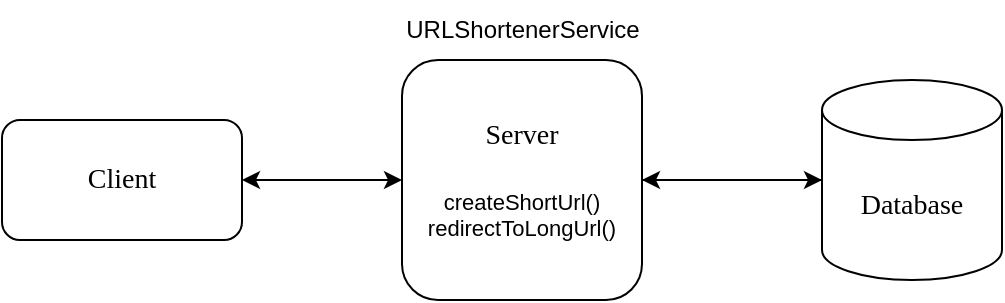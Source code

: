 <mxfile version="26.1.1">
  <diagram name="Page-1" id="WBEF1U1-jaT0IrMmuTwB">
    <mxGraphModel dx="984" dy="695" grid="1" gridSize="10" guides="1" tooltips="1" connect="1" arrows="1" fold="1" page="1" pageScale="1" pageWidth="827" pageHeight="1169" math="0" shadow="0">
      <root>
        <mxCell id="0" />
        <mxCell id="1" parent="0" />
        <mxCell id="IOIDxSOCkkZb6USw9uUd-1" value="&lt;font face=&quot;Verdana&quot; style=&quot;font-size: 14px;&quot;&gt;Client&lt;/font&gt;" style="rounded=1;whiteSpace=wrap;html=1;" vertex="1" parent="1">
          <mxGeometry x="190" y="200" width="120" height="60" as="geometry" />
        </mxCell>
        <mxCell id="IOIDxSOCkkZb6USw9uUd-3" value="&lt;font face=&quot;Verdana&quot; style=&quot;font-size: 14px;&quot;&gt;Server&lt;/font&gt;&lt;div&gt;&lt;font face=&quot;Verdana&quot;&gt;&lt;span style=&quot;font-size: 14px;&quot;&gt;&lt;br&gt;&lt;/span&gt;&lt;/font&gt;&lt;div&gt;&lt;span style=&quot;font-size: 11px; white-space: nowrap; background-color: rgb(255, 255, 255);&quot;&gt;createShortUrl()&lt;/span&gt;&lt;div style=&quot;font-size: 11px; white-space: nowrap; background-color: rgb(255, 255, 255);&quot;&gt;redirectToLongUrl()&lt;/div&gt;&lt;/div&gt;&lt;/div&gt;" style="rounded=1;whiteSpace=wrap;html=1;" vertex="1" parent="1">
          <mxGeometry x="390" y="170" width="120" height="120" as="geometry" />
        </mxCell>
        <mxCell id="IOIDxSOCkkZb6USw9uUd-4" value="" style="endArrow=classic;startArrow=classic;html=1;rounded=0;entryX=0;entryY=0.5;entryDx=0;entryDy=0;exitX=1;exitY=0.5;exitDx=0;exitDy=0;" edge="1" parent="1" source="IOIDxSOCkkZb6USw9uUd-1" target="IOIDxSOCkkZb6USw9uUd-3">
          <mxGeometry width="50" height="50" relative="1" as="geometry">
            <mxPoint x="260" y="225" as="sourcePoint" />
            <mxPoint x="310" y="175" as="targetPoint" />
          </mxGeometry>
        </mxCell>
        <mxCell id="IOIDxSOCkkZb6USw9uUd-8" style="edgeStyle=orthogonalEdgeStyle;rounded=0;orthogonalLoop=1;jettySize=auto;html=1;" edge="1" parent="1" source="IOIDxSOCkkZb6USw9uUd-6" target="IOIDxSOCkkZb6USw9uUd-3">
          <mxGeometry relative="1" as="geometry" />
        </mxCell>
        <mxCell id="IOIDxSOCkkZb6USw9uUd-6" value="&lt;font face=&quot;Verdana&quot; style=&quot;font-size: 14px;&quot;&gt;Database&lt;/font&gt;" style="shape=cylinder3;whiteSpace=wrap;html=1;boundedLbl=1;backgroundOutline=1;size=15;" vertex="1" parent="1">
          <mxGeometry x="600" y="180" width="90" height="100" as="geometry" />
        </mxCell>
        <mxCell id="IOIDxSOCkkZb6USw9uUd-7" value="" style="edgeStyle=orthogonalEdgeStyle;rounded=0;orthogonalLoop=1;jettySize=auto;html=1;entryX=0;entryY=0.5;entryDx=0;entryDy=0;entryPerimeter=0;" edge="1" parent="1" source="IOIDxSOCkkZb6USw9uUd-3" target="IOIDxSOCkkZb6USw9uUd-6">
          <mxGeometry relative="1" as="geometry" />
        </mxCell>
        <mxCell id="IOIDxSOCkkZb6USw9uUd-10" value="URLShortenerService" style="text;html=1;align=center;verticalAlign=middle;resizable=0;points=[];autosize=1;strokeColor=none;fillColor=none;" vertex="1" parent="1">
          <mxGeometry x="380" y="140" width="140" height="30" as="geometry" />
        </mxCell>
      </root>
    </mxGraphModel>
  </diagram>
</mxfile>
